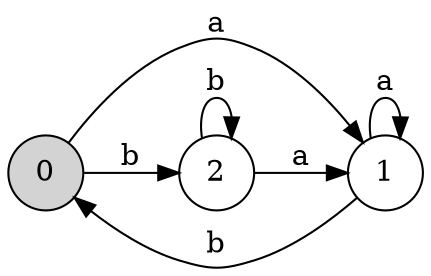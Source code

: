 digraph { 
    rankdir=LR; size="8,5" 
    node [shape=circle] 
    0 -> 1 [label="a"]; 
    0 -> 2 [label="b"]; 
    1 -> 1 [label="a"]; 
    1 -> 0 [label="b"]; 
    2 -> 1 [label="a"]; 
    2 -> 2 [label="b"]; 
    0 [style = filled, fillcolor = lightgrey]
}